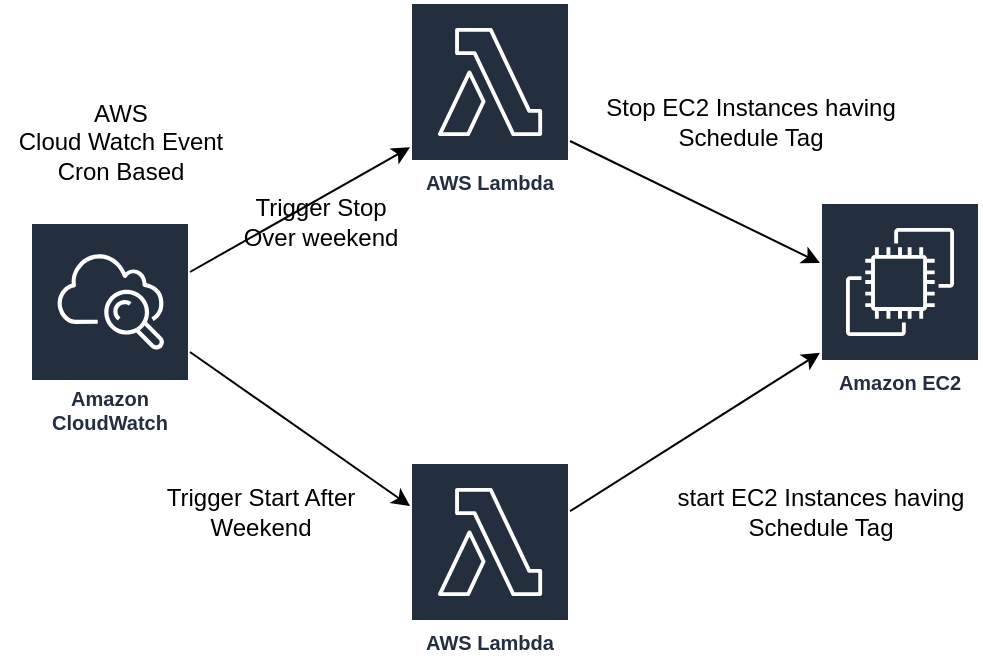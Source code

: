<mxfile version="14.9.0" type="github">
  <diagram id="Rg3t3ZgAIxPmIPJQsHCW" name="Page-1">
    <mxGraphModel dx="782" dy="436" grid="1" gridSize="10" guides="1" tooltips="1" connect="1" arrows="1" fold="1" page="1" pageScale="1" pageWidth="850" pageHeight="1100" math="0" shadow="0">
      <root>
        <mxCell id="0" />
        <mxCell id="1" parent="0" />
        <mxCell id="aXe0QUdgSVS8LQKhwUWt-2" value="Amazon CloudWatch" style="outlineConnect=0;fontColor=#232F3E;gradientColor=none;strokeColor=#ffffff;fillColor=#232F3E;dashed=0;verticalLabelPosition=middle;verticalAlign=bottom;align=center;html=1;whiteSpace=wrap;fontSize=10;fontStyle=1;spacing=3;shape=mxgraph.aws4.productIcon;prIcon=mxgraph.aws4.cloudwatch;" parent="1" vertex="1">
          <mxGeometry x="30" y="120" width="80" height="110" as="geometry" />
        </mxCell>
        <mxCell id="aXe0QUdgSVS8LQKhwUWt-3" value="AWS &lt;br&gt;Cloud Watch Event&lt;br&gt;Cron Based" style="text;html=1;align=center;verticalAlign=middle;resizable=0;points=[];autosize=1;strokeColor=none;" parent="1" vertex="1">
          <mxGeometry x="15" y="55" width="120" height="50" as="geometry" />
        </mxCell>
        <mxCell id="aXe0QUdgSVS8LQKhwUWt-4" value="AWS Lambda" style="outlineConnect=0;fontColor=#232F3E;gradientColor=none;strokeColor=#ffffff;fillColor=#232F3E;dashed=0;verticalLabelPosition=middle;verticalAlign=bottom;align=center;html=1;whiteSpace=wrap;fontSize=10;fontStyle=1;spacing=3;shape=mxgraph.aws4.productIcon;prIcon=mxgraph.aws4.lambda;" parent="1" vertex="1">
          <mxGeometry x="220" y="10" width="80" height="100" as="geometry" />
        </mxCell>
        <mxCell id="aXe0QUdgSVS8LQKhwUWt-5" value="AWS Lambda" style="outlineConnect=0;fontColor=#232F3E;gradientColor=none;strokeColor=#ffffff;fillColor=#232F3E;dashed=0;verticalLabelPosition=middle;verticalAlign=bottom;align=center;html=1;whiteSpace=wrap;fontSize=10;fontStyle=1;spacing=3;shape=mxgraph.aws4.productIcon;prIcon=mxgraph.aws4.lambda;" parent="1" vertex="1">
          <mxGeometry x="220" y="240" width="80" height="100" as="geometry" />
        </mxCell>
        <mxCell id="aXe0QUdgSVS8LQKhwUWt-11" value="Trigger Stop &lt;br&gt;Over weekend" style="text;html=1;align=center;verticalAlign=middle;resizable=0;points=[];autosize=1;strokeColor=none;" parent="1" vertex="1">
          <mxGeometry x="130" y="105" width="90" height="30" as="geometry" />
        </mxCell>
        <mxCell id="aXe0QUdgSVS8LQKhwUWt-12" value="Trigger Start After &lt;br&gt;Weekend" style="text;html=1;align=center;verticalAlign=middle;resizable=0;points=[];autosize=1;strokeColor=none;" parent="1" vertex="1">
          <mxGeometry x="90" y="250" width="110" height="30" as="geometry" />
        </mxCell>
        <mxCell id="aXe0QUdgSVS8LQKhwUWt-13" value="Stop EC2 Instances having &lt;br&gt;Schedule Tag" style="text;html=1;align=center;verticalAlign=middle;resizable=0;points=[];autosize=1;strokeColor=none;" parent="1" vertex="1">
          <mxGeometry x="310" y="55" width="160" height="30" as="geometry" />
        </mxCell>
        <mxCell id="aXe0QUdgSVS8LQKhwUWt-14" value="start EC2 Instances having &lt;br&gt;Schedule Tag" style="text;html=1;align=center;verticalAlign=middle;resizable=0;points=[];autosize=1;strokeColor=none;" parent="1" vertex="1">
          <mxGeometry x="345" y="250" width="160" height="30" as="geometry" />
        </mxCell>
        <mxCell id="aXe0QUdgSVS8LQKhwUWt-15" value="" style="endArrow=classic;html=1;" parent="1" target="aXe0QUdgSVS8LQKhwUWt-4" edge="1">
          <mxGeometry width="50" height="50" relative="1" as="geometry">
            <mxPoint x="110" y="145" as="sourcePoint" />
            <mxPoint x="160" y="95" as="targetPoint" />
          </mxGeometry>
        </mxCell>
        <mxCell id="aXe0QUdgSVS8LQKhwUWt-16" value="" style="endArrow=classic;html=1;" parent="1" target="aXe0QUdgSVS8LQKhwUWt-5" edge="1">
          <mxGeometry width="50" height="50" relative="1" as="geometry">
            <mxPoint x="110" y="185" as="sourcePoint" />
            <mxPoint x="160" y="135" as="targetPoint" />
          </mxGeometry>
        </mxCell>
        <mxCell id="aXe0QUdgSVS8LQKhwUWt-17" value="" style="endArrow=classic;html=1;" parent="1" source="aXe0QUdgSVS8LQKhwUWt-5" edge="1">
          <mxGeometry width="50" height="50" relative="1" as="geometry">
            <mxPoint x="310" y="290" as="sourcePoint" />
            <mxPoint x="425" y="185.366" as="targetPoint" />
          </mxGeometry>
        </mxCell>
        <mxCell id="aXe0QUdgSVS8LQKhwUWt-18" value="" style="endArrow=classic;html=1;" parent="1" source="aXe0QUdgSVS8LQKhwUWt-4" edge="1">
          <mxGeometry width="50" height="50" relative="1" as="geometry">
            <mxPoint x="320" y="110" as="sourcePoint" />
            <mxPoint x="425" y="140.488" as="targetPoint" />
          </mxGeometry>
        </mxCell>
        <mxCell id="29TG4XjTs3Y07k9lCVId-1" value="Amazon EC2" style="outlineConnect=0;fontColor=#232F3E;gradientColor=none;strokeColor=#ffffff;fillColor=#232F3E;dashed=0;verticalLabelPosition=middle;verticalAlign=bottom;align=center;html=1;whiteSpace=wrap;fontSize=10;fontStyle=1;spacing=3;shape=mxgraph.aws4.productIcon;prIcon=mxgraph.aws4.ec2;" parent="1" vertex="1">
          <mxGeometry x="425" y="110" width="80" height="100" as="geometry" />
        </mxCell>
      </root>
    </mxGraphModel>
  </diagram>
</mxfile>
